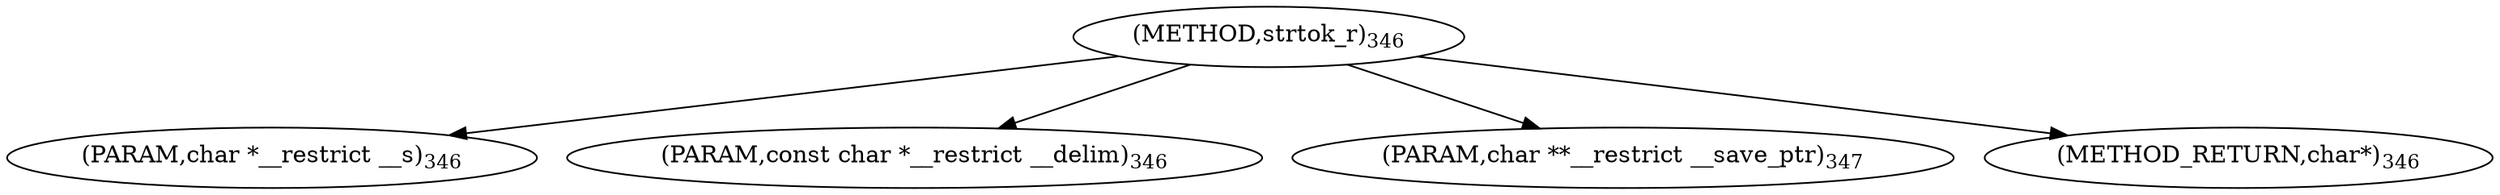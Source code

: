 digraph "strtok_r" {  
"98895" [label = <(METHOD,strtok_r)<SUB>346</SUB>> ]
"98896" [label = <(PARAM,char *__restrict __s)<SUB>346</SUB>> ]
"98897" [label = <(PARAM,const char *__restrict __delim)<SUB>346</SUB>> ]
"98898" [label = <(PARAM,char **__restrict __save_ptr)<SUB>347</SUB>> ]
"98899" [label = <(METHOD_RETURN,char*)<SUB>346</SUB>> ]
  "98895" -> "98896" 
  "98895" -> "98897" 
  "98895" -> "98898" 
  "98895" -> "98899" 
}
